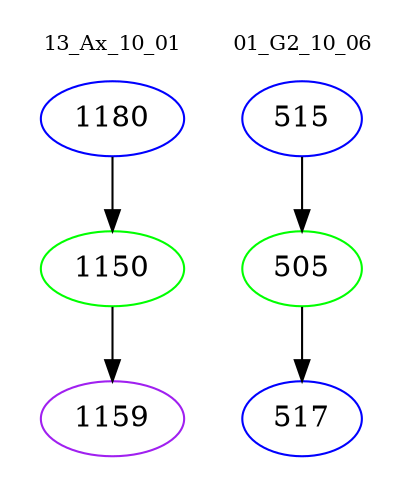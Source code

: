 digraph{
subgraph cluster_0 {
color = white
label = "13_Ax_10_01";
fontsize=10;
T0_1180 [label="1180", color="blue"]
T0_1180 -> T0_1150 [color="black"]
T0_1150 [label="1150", color="green"]
T0_1150 -> T0_1159 [color="black"]
T0_1159 [label="1159", color="purple"]
}
subgraph cluster_1 {
color = white
label = "01_G2_10_06";
fontsize=10;
T1_515 [label="515", color="blue"]
T1_515 -> T1_505 [color="black"]
T1_505 [label="505", color="green"]
T1_505 -> T1_517 [color="black"]
T1_517 [label="517", color="blue"]
}
}
